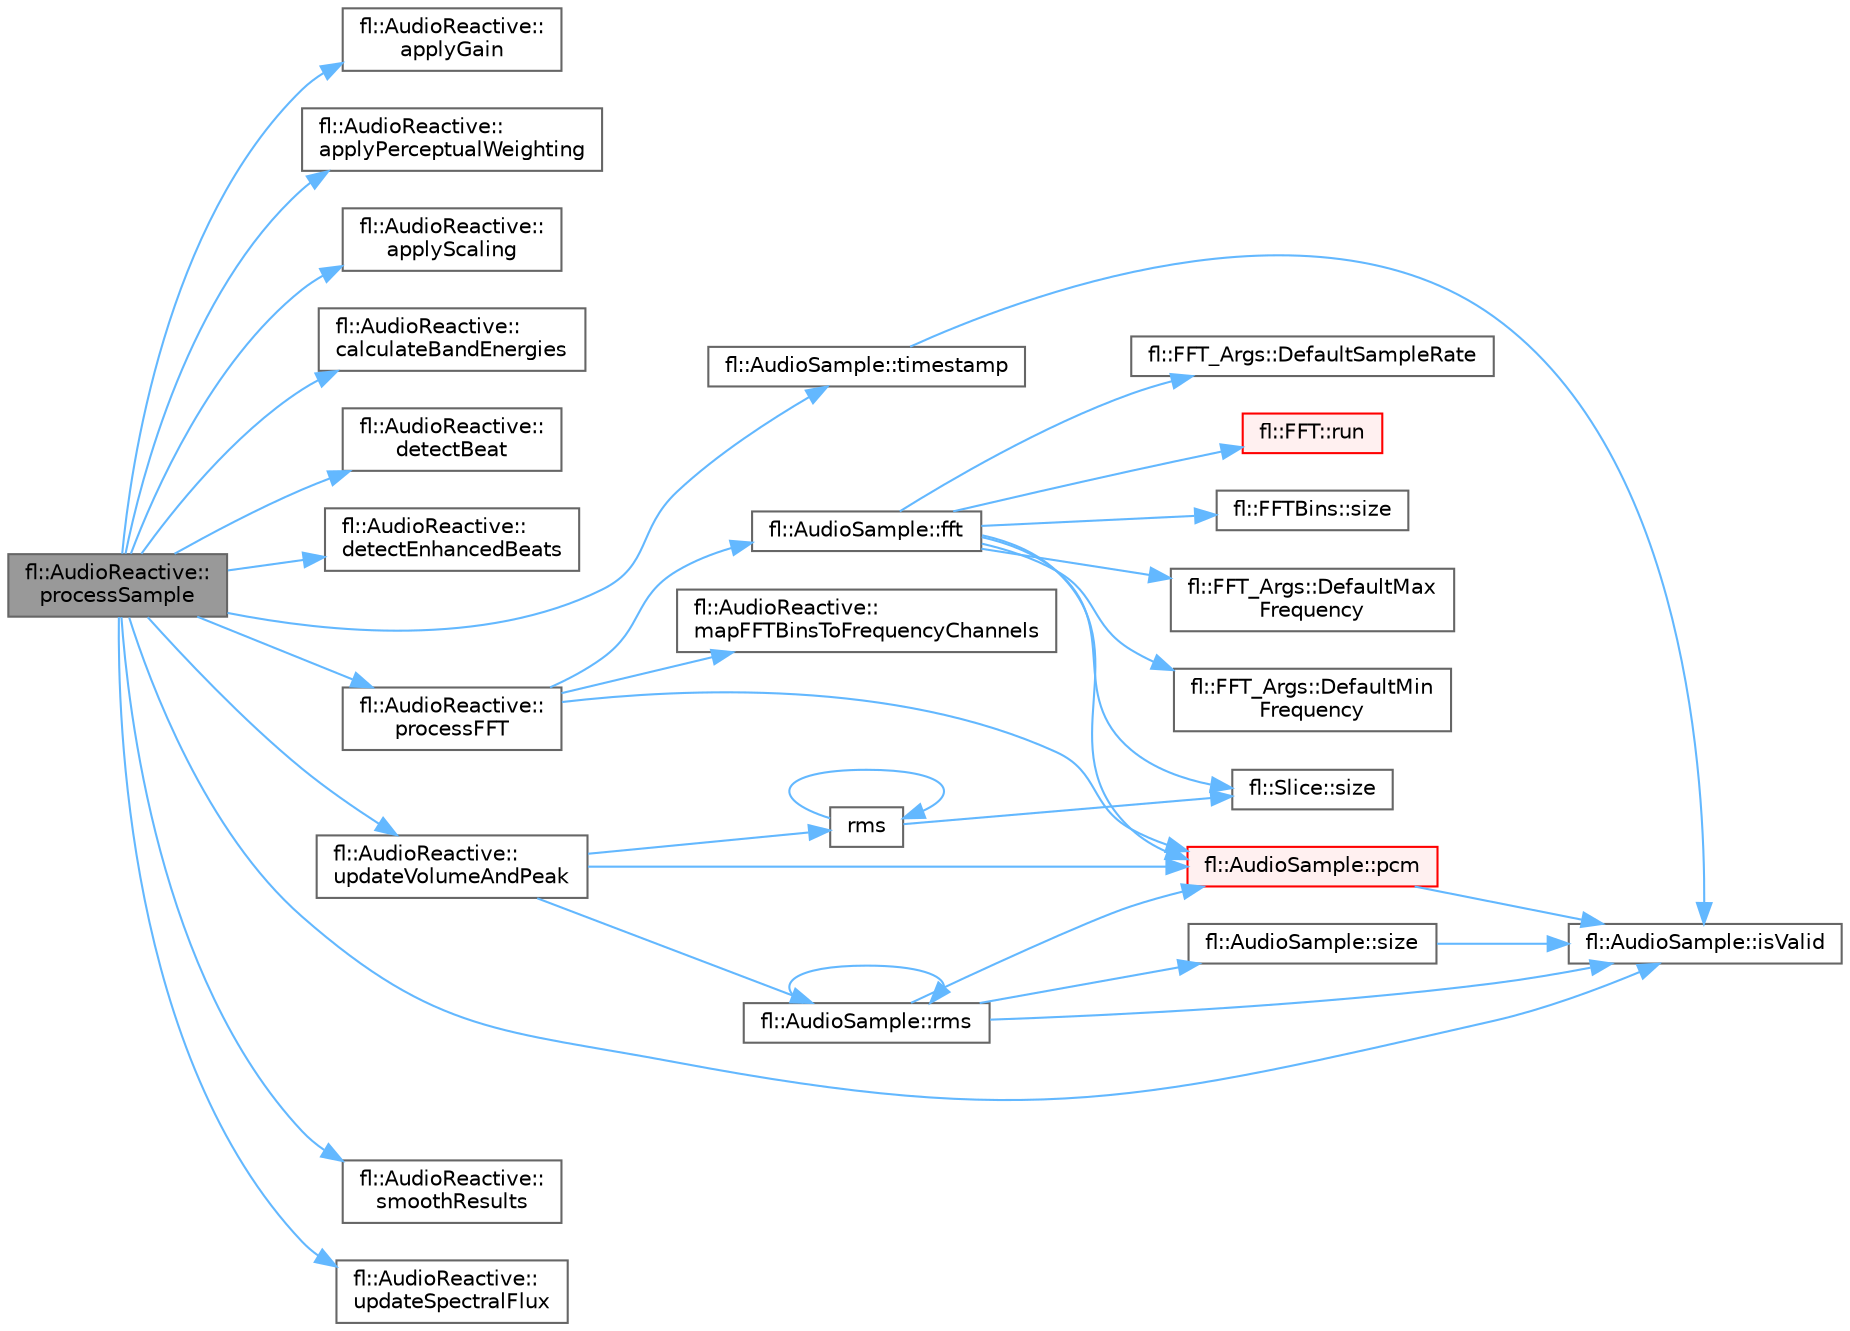 digraph "fl::AudioReactive::processSample"
{
 // INTERACTIVE_SVG=YES
 // LATEX_PDF_SIZE
  bgcolor="transparent";
  edge [fontname=Helvetica,fontsize=10,labelfontname=Helvetica,labelfontsize=10];
  node [fontname=Helvetica,fontsize=10,shape=box,height=0.2,width=0.4];
  rankdir="LR";
  Node1 [id="Node000001",label="fl::AudioReactive::\lprocessSample",height=0.2,width=0.4,color="gray40", fillcolor="grey60", style="filled", fontcolor="black",tooltip=" "];
  Node1 -> Node2 [id="edge1_Node000001_Node000002",color="steelblue1",style="solid",tooltip=" "];
  Node2 [id="Node000002",label="fl::AudioReactive::\lapplyGain",height=0.2,width=0.4,color="grey40", fillcolor="white", style="filled",URL="$d3/d40/classfl_1_1_audio_reactive_a2b81214393fbc38a581534c443ba5cb1.html#a2b81214393fbc38a581534c443ba5cb1",tooltip=" "];
  Node1 -> Node3 [id="edge2_Node000001_Node000003",color="steelblue1",style="solid",tooltip=" "];
  Node3 [id="Node000003",label="fl::AudioReactive::\lapplyPerceptualWeighting",height=0.2,width=0.4,color="grey40", fillcolor="white", style="filled",URL="$d3/d40/classfl_1_1_audio_reactive_acf8889637288d87211f57ed0b3f95d52.html#acf8889637288d87211f57ed0b3f95d52",tooltip=" "];
  Node1 -> Node4 [id="edge3_Node000001_Node000004",color="steelblue1",style="solid",tooltip=" "];
  Node4 [id="Node000004",label="fl::AudioReactive::\lapplyScaling",height=0.2,width=0.4,color="grey40", fillcolor="white", style="filled",URL="$d3/d40/classfl_1_1_audio_reactive_ad4d22d1522c1e88ca8f8a3811d796cc0.html#ad4d22d1522c1e88ca8f8a3811d796cc0",tooltip=" "];
  Node1 -> Node5 [id="edge4_Node000001_Node000005",color="steelblue1",style="solid",tooltip=" "];
  Node5 [id="Node000005",label="fl::AudioReactive::\lcalculateBandEnergies",height=0.2,width=0.4,color="grey40", fillcolor="white", style="filled",URL="$d3/d40/classfl_1_1_audio_reactive_a6a8df7d9b767be6f97ad63775d7daf83.html#a6a8df7d9b767be6f97ad63775d7daf83",tooltip=" "];
  Node1 -> Node6 [id="edge5_Node000001_Node000006",color="steelblue1",style="solid",tooltip=" "];
  Node6 [id="Node000006",label="fl::AudioReactive::\ldetectBeat",height=0.2,width=0.4,color="grey40", fillcolor="white", style="filled",URL="$d3/d40/classfl_1_1_audio_reactive_a35d5da510ccc85b4ef6c49d9d2a6399a.html#a35d5da510ccc85b4ef6c49d9d2a6399a",tooltip=" "];
  Node1 -> Node7 [id="edge6_Node000001_Node000007",color="steelblue1",style="solid",tooltip=" "];
  Node7 [id="Node000007",label="fl::AudioReactive::\ldetectEnhancedBeats",height=0.2,width=0.4,color="grey40", fillcolor="white", style="filled",URL="$d3/d40/classfl_1_1_audio_reactive_ac958058ebc1bf73a8e962a68508dd25e.html#ac958058ebc1bf73a8e962a68508dd25e",tooltip=" "];
  Node1 -> Node8 [id="edge7_Node000001_Node000008",color="steelblue1",style="solid",tooltip=" "];
  Node8 [id="Node000008",label="fl::AudioSample::isValid",height=0.2,width=0.4,color="grey40", fillcolor="white", style="filled",URL="$d0/de1/classfl_1_1_audio_sample_a787afa32bf4171d89070085579b9b1e5.html#a787afa32bf4171d89070085579b9b1e5",tooltip=" "];
  Node1 -> Node9 [id="edge8_Node000001_Node000009",color="steelblue1",style="solid",tooltip=" "];
  Node9 [id="Node000009",label="fl::AudioReactive::\lprocessFFT",height=0.2,width=0.4,color="grey40", fillcolor="white", style="filled",URL="$d3/d40/classfl_1_1_audio_reactive_a2fb8e16dd8530e5872d6f457683fe697.html#a2fb8e16dd8530e5872d6f457683fe697",tooltip=" "];
  Node9 -> Node10 [id="edge9_Node000009_Node000010",color="steelblue1",style="solid",tooltip=" "];
  Node10 [id="Node000010",label="fl::AudioSample::fft",height=0.2,width=0.4,color="grey40", fillcolor="white", style="filled",URL="$d0/de1/classfl_1_1_audio_sample_aa07d9fc1f757039c453a67dd030fcfd9.html#aa07d9fc1f757039c453a67dd030fcfd9",tooltip=" "];
  Node10 -> Node11 [id="edge10_Node000010_Node000011",color="steelblue1",style="solid",tooltip=" "];
  Node11 [id="Node000011",label="fl::FFT_Args::DefaultMax\lFrequency",height=0.2,width=0.4,color="grey40", fillcolor="white", style="filled",URL="$de/d63/structfl_1_1_f_f_t___args_aee3b8b6f26499727b0dc418ef42a33d0.html#aee3b8b6f26499727b0dc418ef42a33d0",tooltip=" "];
  Node10 -> Node12 [id="edge11_Node000010_Node000012",color="steelblue1",style="solid",tooltip=" "];
  Node12 [id="Node000012",label="fl::FFT_Args::DefaultMin\lFrequency",height=0.2,width=0.4,color="grey40", fillcolor="white", style="filled",URL="$de/d63/structfl_1_1_f_f_t___args_a58eaae4560a529cffedb93b02f242342.html#a58eaae4560a529cffedb93b02f242342",tooltip=" "];
  Node10 -> Node13 [id="edge12_Node000010_Node000013",color="steelblue1",style="solid",tooltip=" "];
  Node13 [id="Node000013",label="fl::FFT_Args::DefaultSampleRate",height=0.2,width=0.4,color="grey40", fillcolor="white", style="filled",URL="$de/d63/structfl_1_1_f_f_t___args_a122871d8cbf4bbee41e9c337f2e5a952.html#a122871d8cbf4bbee41e9c337f2e5a952",tooltip=" "];
  Node10 -> Node14 [id="edge13_Node000010_Node000014",color="steelblue1",style="solid",tooltip=" "];
  Node14 [id="Node000014",label="fl::AudioSample::pcm",height=0.2,width=0.4,color="red", fillcolor="#FFF0F0", style="filled",URL="$d0/de1/classfl_1_1_audio_sample_a1e832f8e8093a7464089e7b41bebe089.html#a1e832f8e8093a7464089e7b41bebe089",tooltip=" "];
  Node14 -> Node8 [id="edge14_Node000014_Node000008",color="steelblue1",style="solid",tooltip=" "];
  Node10 -> Node16 [id="edge15_Node000010_Node000016",color="steelblue1",style="solid",tooltip=" "];
  Node16 [id="Node000016",label="fl::FFT::run",height=0.2,width=0.4,color="red", fillcolor="#FFF0F0", style="filled",URL="$d1/d47/classfl_1_1_f_f_t_af61f65d5f457c0cfe13794aa8fa9e4e6.html#af61f65d5f457c0cfe13794aa8fa9e4e6",tooltip=" "];
  Node10 -> Node18 [id="edge16_Node000010_Node000018",color="steelblue1",style="solid",tooltip=" "];
  Node18 [id="Node000018",label="fl::FFTBins::size",height=0.2,width=0.4,color="grey40", fillcolor="white", style="filled",URL="$d1/dd3/structfl_1_1_f_f_t_bins_aa32eb675995116f3155334b277150ca7.html#aa32eb675995116f3155334b277150ca7",tooltip=" "];
  Node10 -> Node19 [id="edge17_Node000010_Node000019",color="steelblue1",style="solid",tooltip=" "];
  Node19 [id="Node000019",label="fl::Slice::size",height=0.2,width=0.4,color="grey40", fillcolor="white", style="filled",URL="$d8/de4/classfl_1_1_slice_abe7b0c2539b61d18d30ee571680d5a91.html#abe7b0c2539b61d18d30ee571680d5a91",tooltip=" "];
  Node9 -> Node20 [id="edge18_Node000009_Node000020",color="steelblue1",style="solid",tooltip=" "];
  Node20 [id="Node000020",label="fl::AudioReactive::\lmapFFTBinsToFrequencyChannels",height=0.2,width=0.4,color="grey40", fillcolor="white", style="filled",URL="$d3/d40/classfl_1_1_audio_reactive_a50453d52700a451d8c4c534bf9538b03.html#a50453d52700a451d8c4c534bf9538b03",tooltip=" "];
  Node9 -> Node14 [id="edge19_Node000009_Node000014",color="steelblue1",style="solid",tooltip=" "];
  Node1 -> Node21 [id="edge20_Node000001_Node000021",color="steelblue1",style="solid",tooltip=" "];
  Node21 [id="Node000021",label="fl::AudioReactive::\lsmoothResults",height=0.2,width=0.4,color="grey40", fillcolor="white", style="filled",URL="$d3/d40/classfl_1_1_audio_reactive_ac1ff4d1c013e8bb1f1db8f932599e1a0.html#ac1ff4d1c013e8bb1f1db8f932599e1a0",tooltip=" "];
  Node1 -> Node22 [id="edge21_Node000001_Node000022",color="steelblue1",style="solid",tooltip=" "];
  Node22 [id="Node000022",label="fl::AudioSample::timestamp",height=0.2,width=0.4,color="grey40", fillcolor="white", style="filled",URL="$d0/de1/classfl_1_1_audio_sample_ae24d581258dc5d1e950bcb30867d04b9.html#ae24d581258dc5d1e950bcb30867d04b9",tooltip=" "];
  Node22 -> Node8 [id="edge22_Node000022_Node000008",color="steelblue1",style="solid",tooltip=" "];
  Node1 -> Node23 [id="edge23_Node000001_Node000023",color="steelblue1",style="solid",tooltip=" "];
  Node23 [id="Node000023",label="fl::AudioReactive::\lupdateSpectralFlux",height=0.2,width=0.4,color="grey40", fillcolor="white", style="filled",URL="$d3/d40/classfl_1_1_audio_reactive_a4553d0ca0ee612f6f075cfef99b83aa8.html#a4553d0ca0ee612f6f075cfef99b83aa8",tooltip=" "];
  Node1 -> Node24 [id="edge24_Node000001_Node000024",color="steelblue1",style="solid",tooltip=" "];
  Node24 [id="Node000024",label="fl::AudioReactive::\lupdateVolumeAndPeak",height=0.2,width=0.4,color="grey40", fillcolor="white", style="filled",URL="$d3/d40/classfl_1_1_audio_reactive_a7284a7527968daabb94441f3ce61a191.html#a7284a7527968daabb94441f3ce61a191",tooltip=" "];
  Node24 -> Node14 [id="edge25_Node000024_Node000014",color="steelblue1",style="solid",tooltip=" "];
  Node24 -> Node25 [id="edge26_Node000024_Node000025",color="steelblue1",style="solid",tooltip=" "];
  Node25 [id="Node000025",label="fl::AudioSample::rms",height=0.2,width=0.4,color="grey40", fillcolor="white", style="filled",URL="$d0/de1/classfl_1_1_audio_sample_aad106b78fa799d9dbf91f0be71ced341.html#aad106b78fa799d9dbf91f0be71ced341",tooltip=" "];
  Node25 -> Node8 [id="edge27_Node000025_Node000008",color="steelblue1",style="solid",tooltip=" "];
  Node25 -> Node14 [id="edge28_Node000025_Node000014",color="steelblue1",style="solid",tooltip=" "];
  Node25 -> Node25 [id="edge29_Node000025_Node000025",color="steelblue1",style="solid",tooltip=" "];
  Node25 -> Node26 [id="edge30_Node000025_Node000026",color="steelblue1",style="solid",tooltip=" "];
  Node26 [id="Node000026",label="fl::AudioSample::size",height=0.2,width=0.4,color="grey40", fillcolor="white", style="filled",URL="$d0/de1/classfl_1_1_audio_sample_a487aa2e70e20c9531a2603e26ea15d62.html#a487aa2e70e20c9531a2603e26ea15d62",tooltip=" "];
  Node26 -> Node8 [id="edge31_Node000026_Node000008",color="steelblue1",style="solid",tooltip=" "];
  Node24 -> Node27 [id="edge32_Node000024_Node000027",color="steelblue1",style="solid",tooltip=" "];
  Node27 [id="Node000027",label="rms",height=0.2,width=0.4,color="grey40", fillcolor="white", style="filled",URL="$db/d49/_audio_2simple_2simple_8h_a366541da4b022a2bc47a7dc02a1c1936.html#a366541da4b022a2bc47a7dc02a1c1936",tooltip=" "];
  Node27 -> Node27 [id="edge33_Node000027_Node000027",color="steelblue1",style="solid",tooltip=" "];
  Node27 -> Node19 [id="edge34_Node000027_Node000019",color="steelblue1",style="solid",tooltip=" "];
}
